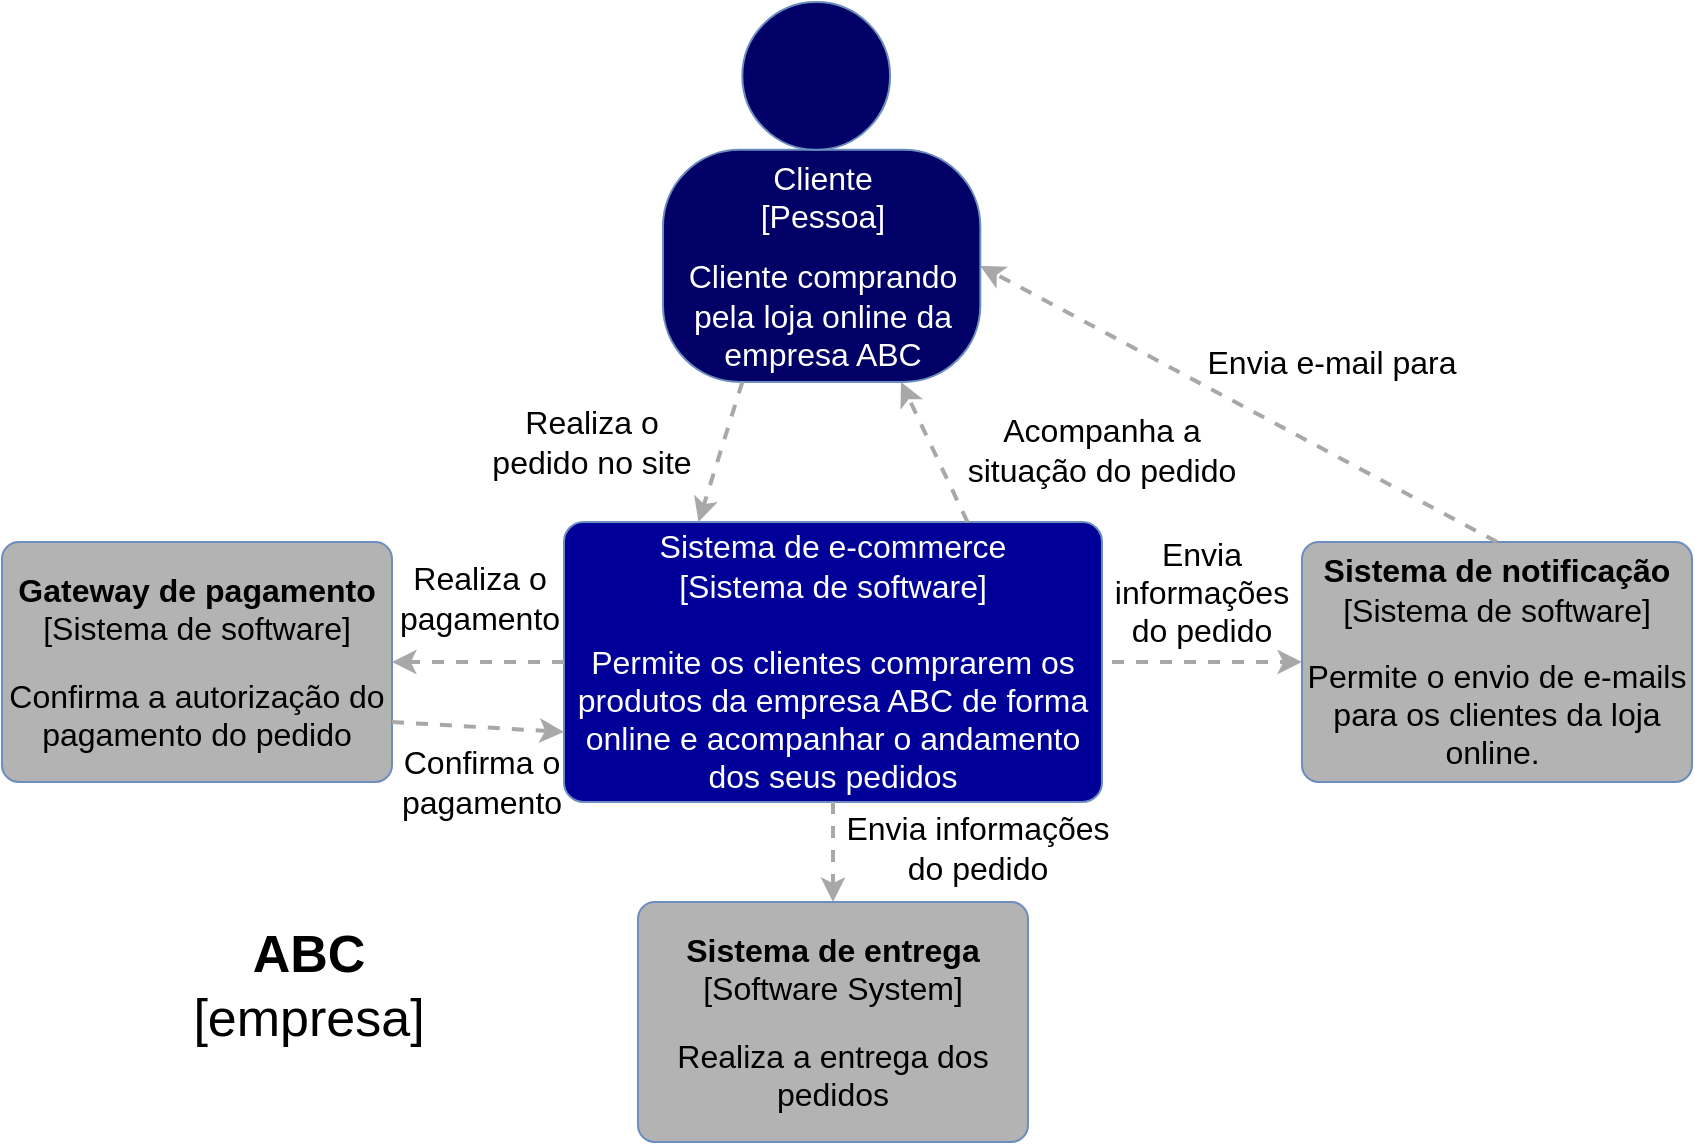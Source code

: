 <mxfile version="20.8.10" type="device"><diagram name="Página-1" id="7mm1hLGjsd7x1xsBEt73"><mxGraphModel dx="1020" dy="504" grid="1" gridSize="10" guides="1" tooltips="1" connect="1" arrows="1" fold="1" page="1" pageScale="1" pageWidth="827" pageHeight="1169" math="0" shadow="0"><root><mxCell id="0"/><mxCell id="1" parent="0"/><object label="&lt;font style=&quot;font-size: 16px;&quot; color=&quot;#ffffff&quot;&gt;Sistema de e-commerce&lt;/font&gt;&lt;div style=&quot;font-size: 16px;&quot;&gt;&lt;font color=&quot;#ffffff&quot; style=&quot;font-size: 16px;&quot;&gt;[Sistema de software]&lt;br&gt;&lt;br&gt;&lt;/font&gt;&lt;/div&gt;&lt;div style=&quot;font-size: 16px;&quot;&gt;&lt;font color=&quot;#ffffff&quot; style=&quot;font-size: 16px;&quot;&gt;Permite os clientes comprarem os produtos da empresa ABC de forma online e acompanhar o andamento dos seus pedidos&lt;/font&gt;&lt;br&gt;&lt;/div&gt;" placeholders="1" c4Name="name" c4Type="SoftwareSystem" c4Description="Beschreibung" id="_fvl3IPrtqycolRq0tOj-1"><mxCell style="rounded=1;whiteSpace=wrap;html=1;labelBackgroundColor=none;fillColor=#000099;fontColor=#000000;align=center;arcSize=7;strokeColor=#6c8ebf;" vertex="1" parent="1"><mxGeometry x="291" y="340" width="269" height="140" as="geometry"/><C4SoftwareSystem as="c4"/></mxCell></object><object label="&lt;font style=&quot;font-size: 16px;&quot;&gt;&lt;font style=&quot;font-size: 16px;&quot;&gt;&lt;b style=&quot;&quot;&gt;Sistema de&amp;nbsp;&lt;/b&gt;&lt;/font&gt;&lt;b style=&quot;&quot;&gt;notificação&lt;/b&gt;&lt;/font&gt;&lt;div style=&quot;font-size: 16px;&quot;&gt;&lt;font style=&quot;font-size: 16px;&quot;&gt;[Sistema de software]&lt;/font&gt;&lt;/div&gt;&lt;div&gt;&lt;br&gt;&lt;/div&gt;&lt;div&gt;&lt;font style=&quot;font-size: 16px;&quot;&gt;Permite o envio de e-mails para os clientes da loja online.&amp;nbsp;&lt;/font&gt;&lt;/div&gt;" placeholders="1" c4Name="name" c4Type="SoftwareSystem" c4Description="Beschreibung" id="_fvl3IPrtqycolRq0tOj-2"><mxCell style="rounded=1;whiteSpace=wrap;html=1;labelBackgroundColor=none;fillColor=#B3B3B3;fontColor=#000000;align=center;arcSize=7;strokeColor=#6c8ebf;" vertex="1" parent="1"><mxGeometry x="660" y="350" width="195" height="120" as="geometry"/><C4SoftwareSystem as="c4"/></mxCell></object><object label="&lt;font style=&quot;font-size: 16px;&quot;&gt;&lt;span style=&quot;background-color: initial;&quot;&gt;&lt;b style=&quot;&quot;&gt;Gateway de pagamento&lt;br&gt;&lt;/b&gt;&lt;/span&gt;&lt;span style=&quot;background-color: initial;&quot;&gt;[Sistema de software]&lt;/span&gt;&lt;/font&gt;&lt;br&gt;&lt;div&gt;&lt;br&gt;&lt;/div&gt;&lt;div&gt;&lt;font style=&quot;font-size: 16px;&quot;&gt;Confirma a autorização do pagamento do pedido&lt;/font&gt;&lt;/div&gt;" placeholders="1" c4Name="name" c4Type="SoftwareSystem" c4Description="Beschreibung" id="_fvl3IPrtqycolRq0tOj-3"><mxCell style="rounded=1;whiteSpace=wrap;html=1;labelBackgroundColor=none;fillColor=#B3B3B3;fontColor=#000000;align=center;arcSize=7;strokeColor=#6c8ebf;" vertex="1" parent="1"><mxGeometry x="10" y="350" width="195" height="120" as="geometry"/><C4SoftwareSystem as="c4"/></mxCell></object><object label="&lt;font style=&quot;font-size: 16px;&quot;&gt;&lt;b style=&quot;&quot;&gt;Sistema de entrega&lt;/b&gt;&lt;/font&gt;&lt;div style=&quot;font-size: 16px;&quot;&gt;&lt;font style=&quot;font-size: 16px;&quot;&gt;[Software System]&lt;/font&gt;&lt;/div&gt;&lt;div&gt;&lt;br&gt;&lt;/div&gt;&lt;div&gt;&lt;font style=&quot;font-size: 16px;&quot;&gt;Realiza a entrega dos pedidos&lt;/font&gt;&lt;/div&gt;" placeholders="1" c4Name="name" c4Type="SoftwareSystem" c4Description="Beschreibung" id="_fvl3IPrtqycolRq0tOj-4"><mxCell style="rounded=1;whiteSpace=wrap;html=1;labelBackgroundColor=none;fillColor=#B3B3B3;fontColor=#000000;align=center;arcSize=7;strokeColor=#6c8ebf;" vertex="1" parent="1"><mxGeometry x="328" y="530" width="195" height="120" as="geometry"/><C4SoftwareSystem as="c4"/></mxCell></object><mxCell id="_fvl3IPrtqycolRq0tOj-5" value="" style="group" connectable="0" vertex="1" parent="1"><mxGeometry x="340.5" y="80" width="170" height="190" as="geometry"/></mxCell><mxCell id="_fvl3IPrtqycolRq0tOj-6" value="" style="group;rounded=0;labelBackgroundColor=none;fillColor=none;fontColor=#000000;align=center;html=1;" connectable="0" vertex="1" parent="_fvl3IPrtqycolRq0tOj-5"><mxGeometry width="158.667" height="190" as="geometry"/><C4Person as="c4"/></mxCell><object label="&lt;font color=&quot;#ffffff&quot; style=&quot;font-size: 16px;&quot;&gt;Cliente&lt;/font&gt;&lt;div style=&quot;font-size: 16px;&quot;&gt;&lt;font color=&quot;#ffffff&quot; style=&quot;font-size: 16px;&quot;&gt;[Pessoa]&lt;/font&gt;&lt;/div&gt;&lt;div style=&quot;font-size: 9px;&quot;&gt;&lt;font color=&quot;#ffffff&quot; style=&quot;font-size: 9px;&quot;&gt;&lt;br&gt;&lt;/font&gt;&lt;/div&gt;&lt;div style=&quot;font-size: 16px;&quot;&gt;&lt;font color=&quot;#ffffff&quot; style=&quot;font-size: 16px;&quot;&gt;Cliente comprando pela loja online da empresa ABC&lt;/font&gt;&lt;/div&gt;" placeholders="1" c4Name="name" c4Type="body" c4Description="Beschreibung" id="_fvl3IPrtqycolRq0tOj-7"><mxCell style="rounded=1;whiteSpace=wrap;html=1;labelBackgroundColor=none;fillColor=#000066;fontColor=#000000;align=center;arcSize=33;strokeColor=#6c8ebf;" vertex="1" parent="_fvl3IPrtqycolRq0tOj-6"><mxGeometry y="73.889" width="158.667" height="116.111" as="geometry"/><C4Person as="c4"/></mxCell></object><mxCell id="_fvl3IPrtqycolRq0tOj-8" value="" style="ellipse;whiteSpace=wrap;html=1;aspect=fixed;rounded=0;labelBackgroundColor=none;fillColor=#000066;fontSize=12;fontColor=#000000;align=center;strokeColor=#6c8ebf;" vertex="1" parent="_fvl3IPrtqycolRq0tOj-6"><mxGeometry x="39.667" width="73.889" height="73.889" as="geometry"/><C4Person as="c4"/></mxCell><mxCell id="_fvl3IPrtqycolRq0tOj-9" value="&lt;font style=&quot;font-size: 26px;&quot;&gt;&lt;b&gt;&lt;font style=&quot;font-size: 26px;&quot;&gt;ABC&lt;/font&gt;&lt;/b&gt;&lt;br&gt;[empresa]&lt;/font&gt;" style="text;html=1;strokeColor=none;fillColor=none;align=center;verticalAlign=middle;whiteSpace=wrap;rounded=0;" vertex="1" parent="1"><mxGeometry x="90" y="530" width="147" height="84" as="geometry"/></mxCell><object label="&lt;div style=&quot;text-align: left; font-size: 16px;&quot;&gt;&lt;div style=&quot;text-align: center&quot;&gt;&lt;br&gt;&lt;/div&gt;&lt;/div&gt;" c4Type="Relationship" c4Description="Beschreibung" c4Technology="technology" id="_fvl3IPrtqycolRq0tOj-10"><mxCell style="edgeStyle=none;rounded=0;html=1;entryX=0.25;entryY=0;jettySize=auto;orthogonalLoop=1;strokeColor=#A8A8A8;strokeWidth=2;fontColor=#000000;jumpStyle=none;dashed=1;exitX=0.25;exitY=1;exitDx=0;exitDy=0;entryDx=0;entryDy=0;" edge="1" parent="1" source="_fvl3IPrtqycolRq0tOj-7" target="_fvl3IPrtqycolRq0tOj-1"><mxGeometry x="-0.078" y="-30" width="160" relative="1" as="geometry"><mxPoint x="370" y="320" as="sourcePoint"/><mxPoint x="530" y="320" as="targetPoint"/><mxPoint as="offset"/></mxGeometry><C4Relationship as="c4"/></mxCell></object><object label="&lt;div style=&quot;text-align: left; font-size: 16px;&quot;&gt;&lt;div style=&quot;text-align: center&quot;&gt;&lt;br&gt;&lt;/div&gt;&lt;/div&gt;" c4Type="Relationship" c4Description="Beschreibung" c4Technology="technology" id="_fvl3IPrtqycolRq0tOj-11"><mxCell style="rounded=0;html=1;jettySize=auto;orthogonalLoop=1;strokeColor=#A8A8A8;strokeWidth=2;fontColor=#000000;jumpStyle=none;dashed=1;exitX=1;exitY=0.5;exitDx=0;exitDy=0;" edge="1" parent="1"><mxGeometry y="30" width="160" relative="1" as="geometry"><mxPoint x="565" y="410" as="sourcePoint"/><mxPoint x="660" y="410" as="targetPoint"/><mxPoint as="offset"/></mxGeometry><C4Relationship as="c4"/></mxCell></object><object label="&lt;div style=&quot;text-align: left; font-size: 16px;&quot;&gt;&lt;div style=&quot;text-align: center&quot;&gt;&lt;br&gt;&lt;/div&gt;&lt;/div&gt;" c4Type="Relationship" c4Description="Beschreibung" c4Technology="technology" id="_fvl3IPrtqycolRq0tOj-12"><mxCell style="edgeStyle=none;rounded=0;html=1;jettySize=auto;orthogonalLoop=1;strokeColor=#A8A8A8;strokeWidth=2;fontColor=#000000;jumpStyle=none;dashed=1;exitX=1;exitY=0.75;exitDx=0;exitDy=0;entryX=0;entryY=0.75;entryDx=0;entryDy=0;" edge="1" parent="1" source="_fvl3IPrtqycolRq0tOj-3" target="_fvl3IPrtqycolRq0tOj-1"><mxGeometry x="-0.148" y="20" width="160" relative="1" as="geometry"><mxPoint x="241" y="260" as="sourcePoint"/><mxPoint x="401" y="260" as="targetPoint"/><mxPoint as="offset"/></mxGeometry><C4Relationship as="c4"/></mxCell></object><object label="&lt;div style=&quot;text-align: left; font-size: 16px;&quot;&gt;&lt;div style=&quot;text-align: center&quot;&gt;&lt;br&gt;&lt;/div&gt;&lt;/div&gt;" c4Type="Relationship" c4Description="Beschreibung" c4Technology="technology" id="_fvl3IPrtqycolRq0tOj-13"><mxCell style="edgeStyle=none;rounded=0;html=1;entryX=0.5;entryY=0;jettySize=auto;orthogonalLoop=1;strokeColor=#A8A8A8;strokeWidth=2;fontColor=#000000;jumpStyle=none;dashed=1;exitX=0.5;exitY=1;exitDx=0;exitDy=0;entryDx=0;entryDy=0;" edge="1" parent="1" source="_fvl3IPrtqycolRq0tOj-1" target="_fvl3IPrtqycolRq0tOj-4"><mxGeometry x="-0.108" width="160" relative="1" as="geometry"><mxPoint x="481" y="260" as="sourcePoint"/><mxPoint x="641" y="260" as="targetPoint"/><mxPoint as="offset"/></mxGeometry><C4Relationship as="c4"/></mxCell></object><object label="&lt;div style=&quot;text-align: left; font-size: 16px;&quot;&gt;&lt;div style=&quot;text-align: center&quot;&gt;&lt;br&gt;&lt;/div&gt;&lt;/div&gt;" c4Type="Relationship" c4Description="Beschreibung" c4Technology="technology" id="_fvl3IPrtqycolRq0tOj-14"><mxCell style="edgeStyle=none;rounded=0;html=1;entryX=0.75;entryY=1;jettySize=auto;orthogonalLoop=1;strokeColor=#A8A8A8;strokeWidth=2;fontColor=#000000;jumpStyle=none;dashed=1;exitX=0.75;exitY=0;exitDx=0;exitDy=0;entryDx=0;entryDy=0;" edge="1" parent="1" source="_fvl3IPrtqycolRq0tOj-1" target="_fvl3IPrtqycolRq0tOj-7"><mxGeometry x="-0.303" y="-30" width="160" relative="1" as="geometry"><mxPoint x="480" y="220" as="sourcePoint"/><mxPoint x="640" y="220" as="targetPoint"/><mxPoint as="offset"/></mxGeometry><C4Relationship as="c4"/></mxCell></object><object label="&lt;div style=&quot;text-align: left&quot;&gt;&lt;div style=&quot;text-align: center&quot;&gt;&lt;br&gt;&lt;/div&gt;&lt;/div&gt;" c4Type="Relationship" c4Description="Beschreibung" c4Technology="technology" id="_fvl3IPrtqycolRq0tOj-15"><mxCell style="edgeStyle=none;rounded=0;html=1;entryX=1;entryY=0.5;jettySize=auto;orthogonalLoop=1;strokeColor=#A8A8A8;strokeWidth=2;fontColor=#000000;jumpStyle=none;dashed=1;exitX=0;exitY=0.5;exitDx=0;exitDy=0;entryDx=0;entryDy=0;" edge="1" parent="1" source="_fvl3IPrtqycolRq0tOj-1" target="_fvl3IPrtqycolRq0tOj-3"><mxGeometry x="0.034" y="-20" width="160" relative="1" as="geometry"><mxPoint x="121" y="400" as="sourcePoint"/><mxPoint x="281" y="400" as="targetPoint"/><mxPoint as="offset"/></mxGeometry><C4Relationship as="c4"/></mxCell></object><object label="&lt;div style=&quot;text-align: left&quot;&gt;&lt;div style=&quot;text-align: center&quot;&gt;&lt;br&gt;&lt;/div&gt;&lt;/div&gt;" c4Type="Relationship" c4Description="Beschreibung" c4Technology="technology" id="_fvl3IPrtqycolRq0tOj-16"><mxCell style="edgeStyle=none;rounded=0;html=1;entryX=1;entryY=0.5;jettySize=auto;orthogonalLoop=1;strokeColor=#A8A8A8;strokeWidth=2;fontColor=#000000;jumpStyle=none;dashed=1;exitX=0.5;exitY=0;exitDx=0;exitDy=0;entryDx=0;entryDy=0;" edge="1" parent="1" source="_fvl3IPrtqycolRq0tOj-2" target="_fvl3IPrtqycolRq0tOj-7"><mxGeometry x="-0.303" y="-29" width="160" relative="1" as="geometry"><mxPoint x="459" y="350" as="sourcePoint"/><mxPoint x="435" y="220" as="targetPoint"/><mxPoint as="offset"/></mxGeometry><C4Relationship as="c4"/></mxCell></object><mxCell id="_fvl3IPrtqycolRq0tOj-17" value="Confirma o pagamento" style="text;html=1;strokeColor=none;fillColor=none;align=center;verticalAlign=middle;whiteSpace=wrap;rounded=0;fontSize=16;" vertex="1" parent="1"><mxGeometry x="200" y="450" width="100" height="40" as="geometry"/></mxCell><mxCell id="_fvl3IPrtqycolRq0tOj-18" value="Realiza o pagamento" style="text;html=1;strokeColor=none;fillColor=none;align=center;verticalAlign=middle;whiteSpace=wrap;rounded=0;fontSize=16;" vertex="1" parent="1"><mxGeometry x="199" y="358" width="100" height="40" as="geometry"/></mxCell><mxCell id="_fvl3IPrtqycolRq0tOj-19" value="Envia informações do pedido" style="text;html=1;strokeColor=none;fillColor=none;align=center;verticalAlign=middle;whiteSpace=wrap;rounded=0;fontSize=16;" vertex="1" parent="1"><mxGeometry x="423" y="473" width="150" height="60" as="geometry"/></mxCell><mxCell id="_fvl3IPrtqycolRq0tOj-20" value="Envia informações do pedido" style="text;html=1;strokeColor=none;fillColor=none;align=center;verticalAlign=middle;whiteSpace=wrap;rounded=0;fontSize=16;" vertex="1" parent="1"><mxGeometry x="565" y="345" width="90" height="60" as="geometry"/></mxCell><mxCell id="_fvl3IPrtqycolRq0tOj-21" value="Realiza o pedido no site" style="text;html=1;strokeColor=none;fillColor=none;align=center;verticalAlign=middle;whiteSpace=wrap;rounded=0;fontSize=16;" vertex="1" parent="1"><mxGeometry x="250" y="280" width="110" height="40" as="geometry"/></mxCell><mxCell id="_fvl3IPrtqycolRq0tOj-22" value="Acompanha a situação do pedido" style="text;html=1;strokeColor=none;fillColor=none;align=center;verticalAlign=middle;whiteSpace=wrap;rounded=0;fontSize=16;" vertex="1" parent="1"><mxGeometry x="490" y="284" width="140" height="40" as="geometry"/></mxCell><mxCell id="_fvl3IPrtqycolRq0tOj-23" value="Envia e-mail para" style="text;html=1;strokeColor=none;fillColor=none;align=center;verticalAlign=middle;whiteSpace=wrap;rounded=0;fontSize=16;" vertex="1" parent="1"><mxGeometry x="610" y="240" width="130" height="40" as="geometry"/></mxCell></root></mxGraphModel></diagram></mxfile>